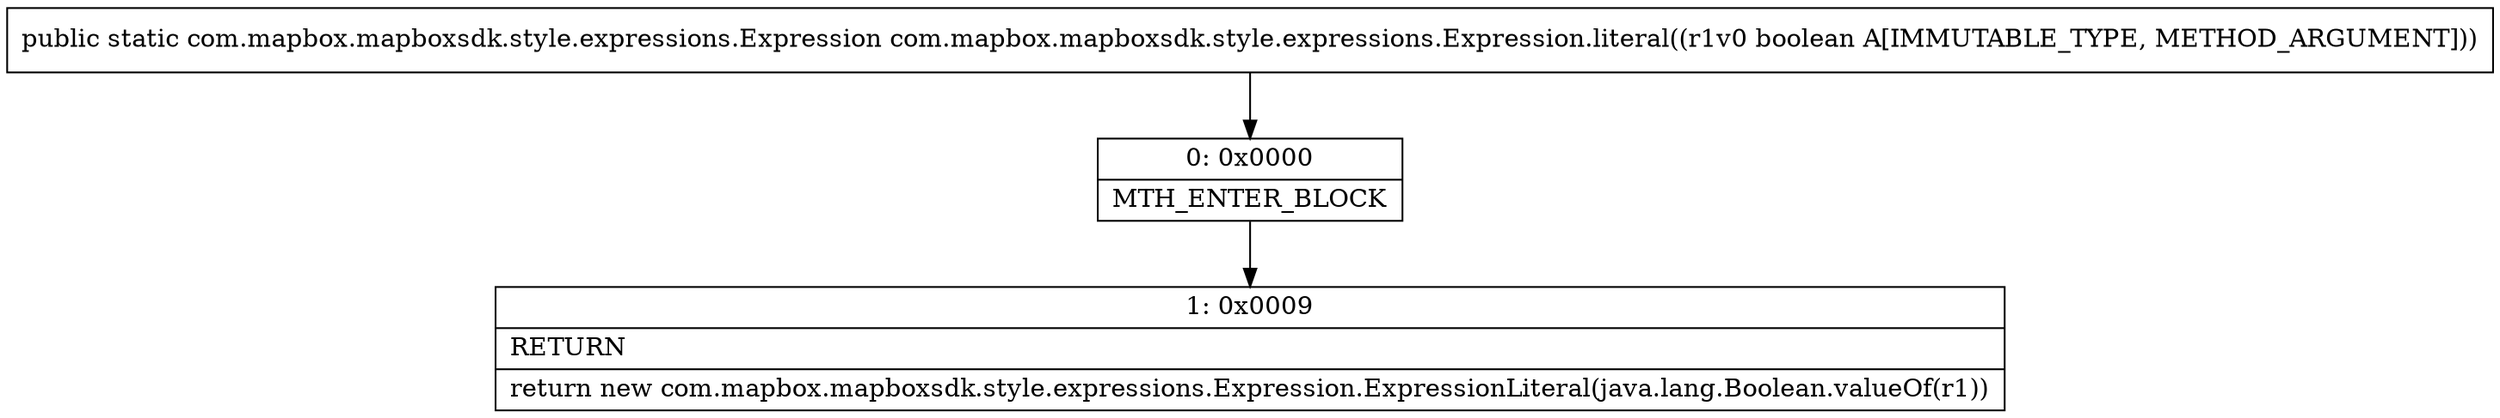 digraph "CFG forcom.mapbox.mapboxsdk.style.expressions.Expression.literal(Z)Lcom\/mapbox\/mapboxsdk\/style\/expressions\/Expression;" {
Node_0 [shape=record,label="{0\:\ 0x0000|MTH_ENTER_BLOCK\l}"];
Node_1 [shape=record,label="{1\:\ 0x0009|RETURN\l|return new com.mapbox.mapboxsdk.style.expressions.Expression.ExpressionLiteral(java.lang.Boolean.valueOf(r1))\l}"];
MethodNode[shape=record,label="{public static com.mapbox.mapboxsdk.style.expressions.Expression com.mapbox.mapboxsdk.style.expressions.Expression.literal((r1v0 boolean A[IMMUTABLE_TYPE, METHOD_ARGUMENT])) }"];
MethodNode -> Node_0;
Node_0 -> Node_1;
}

